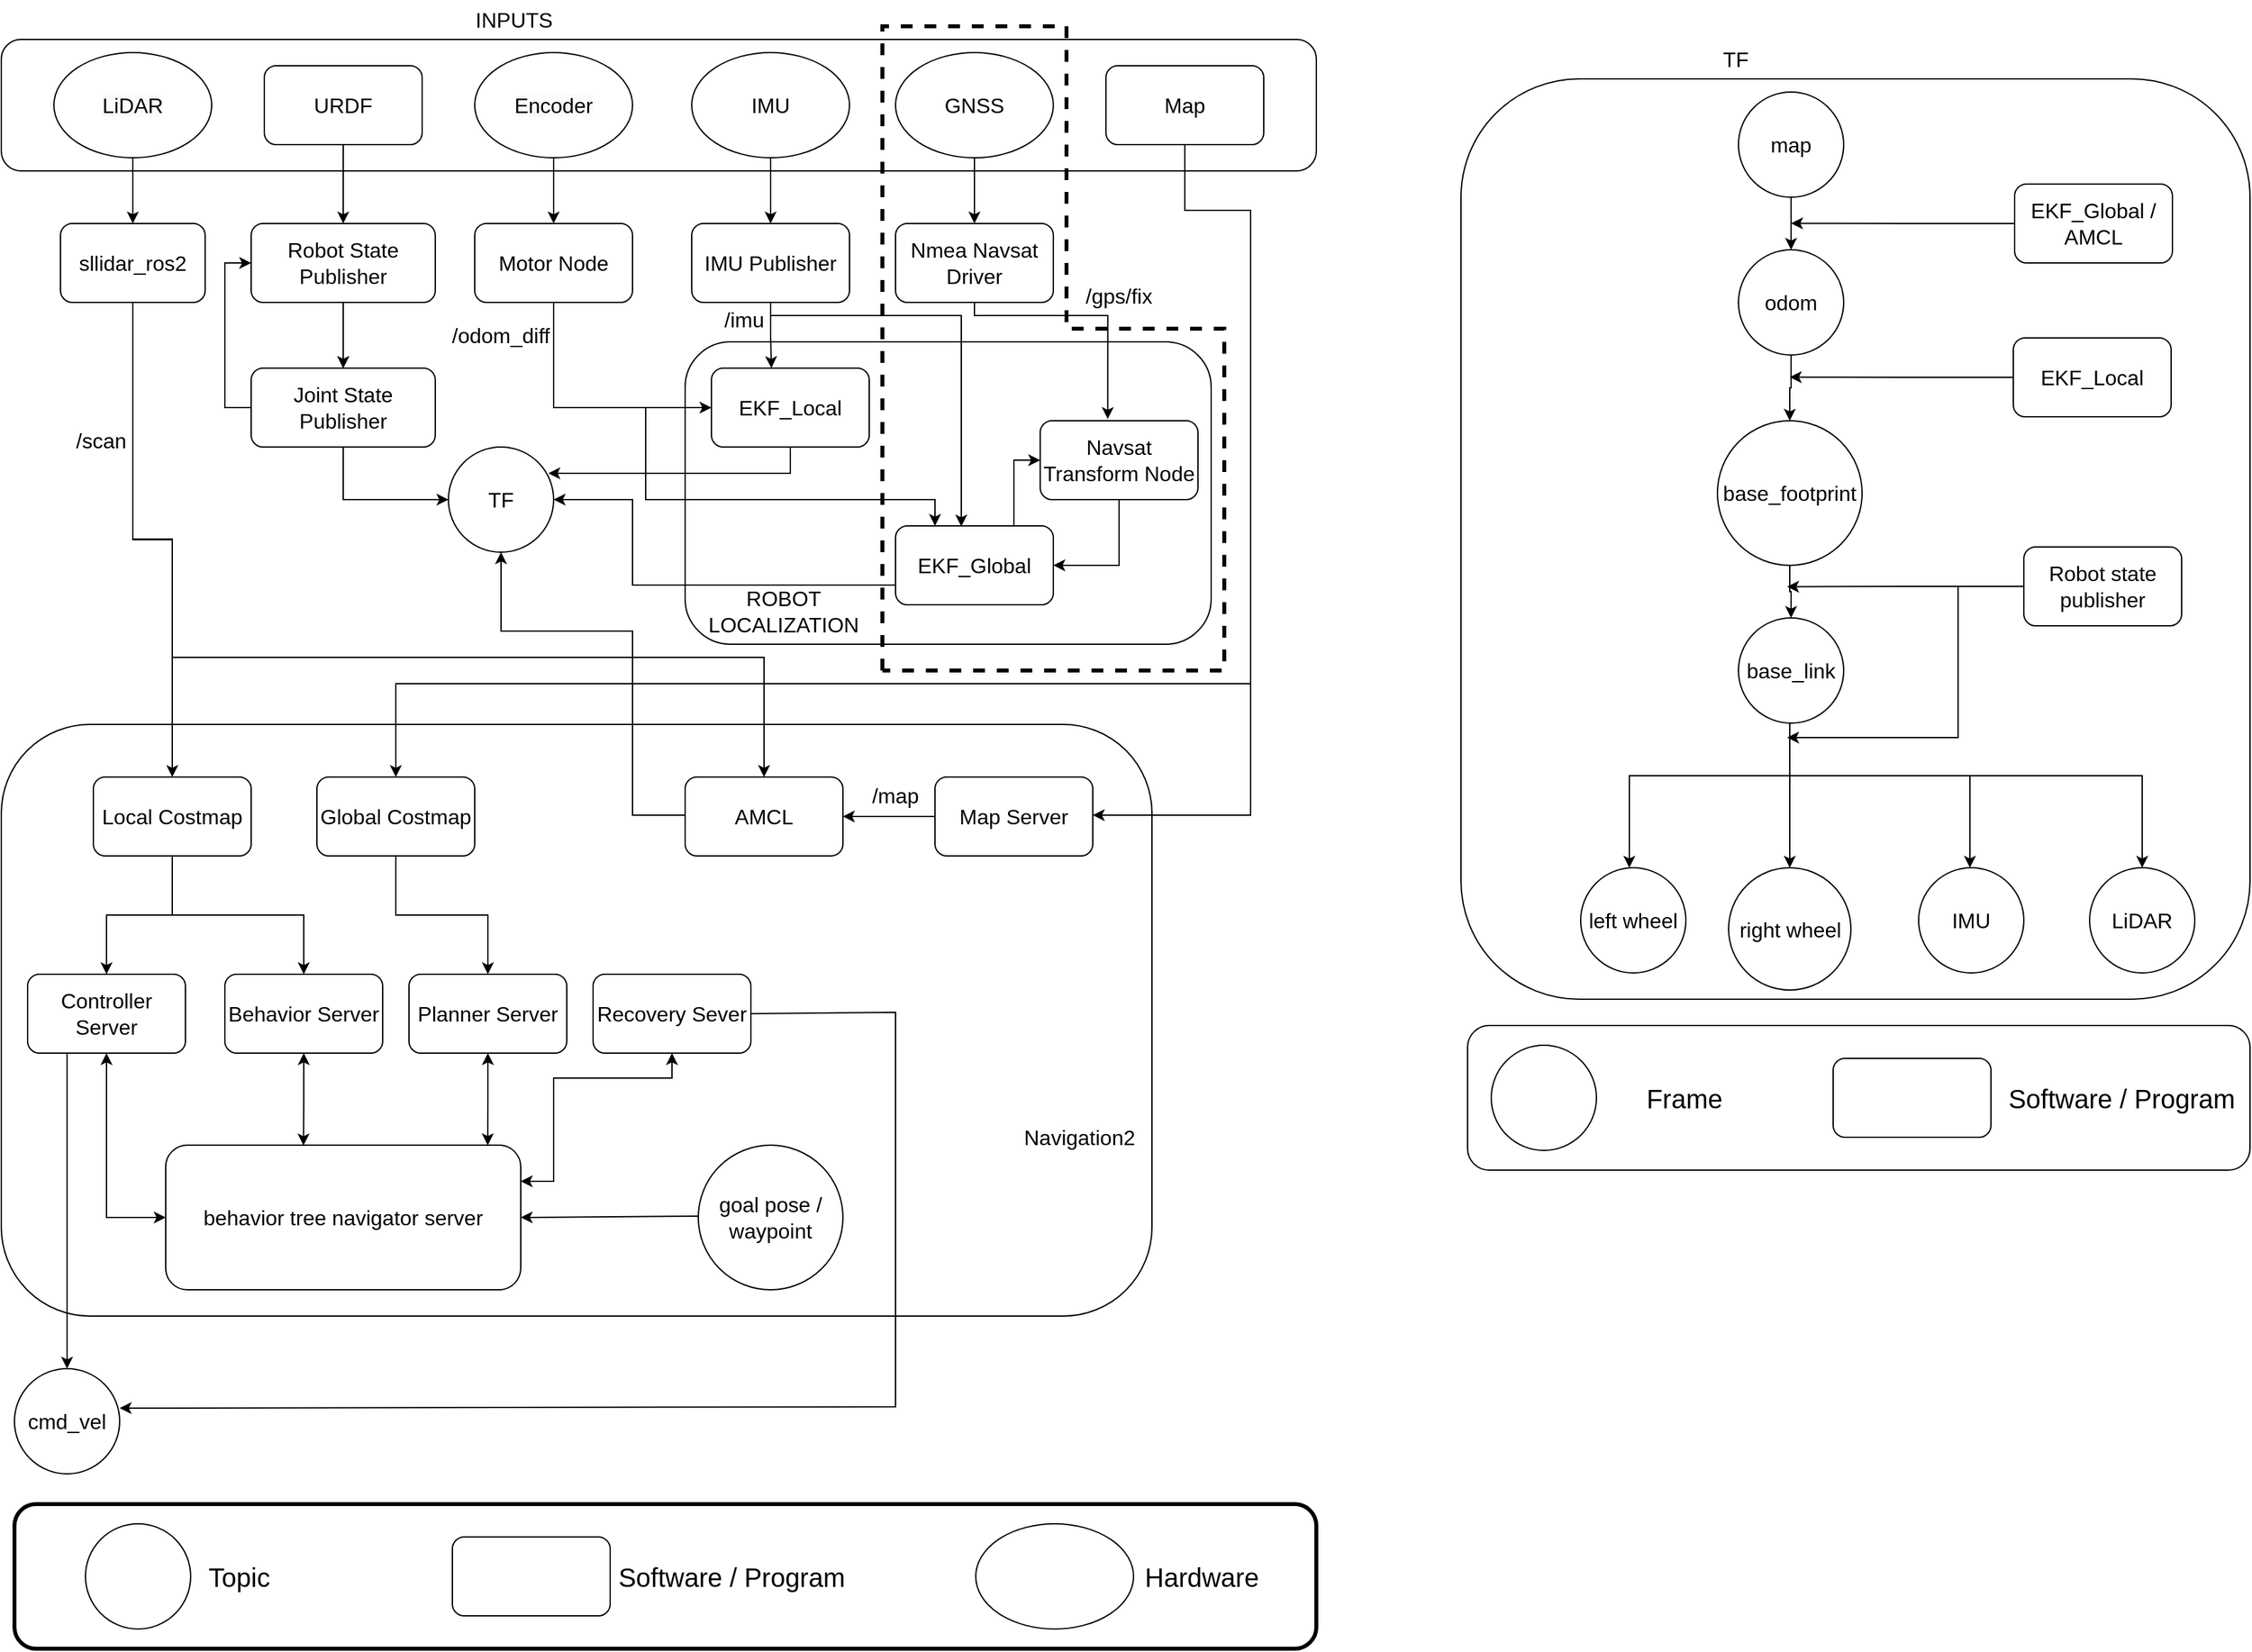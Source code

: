 <mxfile version="26.0.6">
  <diagram name="Page-1" id="9ZxMTc3-ZIYmrqtGS89m">
    <mxGraphModel dx="2759" dy="2135" grid="1" gridSize="10" guides="1" tooltips="1" connect="1" arrows="1" fold="1" page="1" pageScale="1" pageWidth="850" pageHeight="1100" math="0" shadow="0">
      <root>
        <mxCell id="0" />
        <mxCell id="1" parent="0" />
        <mxCell id="K5DJ2QyqGL1iPasBfWRb-60" value="" style="rounded=1;whiteSpace=wrap;html=1;fontSize=16;" parent="1" vertex="1">
          <mxGeometry x="-320" y="-840" width="400" height="230" as="geometry" />
        </mxCell>
        <mxCell id="K5DJ2QyqGL1iPasBfWRb-1" value="" style="rounded=1;whiteSpace=wrap;html=1;fontSize=16;" parent="1" vertex="1">
          <mxGeometry x="-840" y="-1070" width="1000" height="100" as="geometry" />
        </mxCell>
        <mxCell id="K5DJ2QyqGL1iPasBfWRb-70" style="edgeStyle=orthogonalEdgeStyle;rounded=0;orthogonalLoop=1;jettySize=auto;html=1;exitX=0.5;exitY=1;exitDx=0;exitDy=0;entryX=0.5;entryY=0;entryDx=0;entryDy=0;fontSize=16;" parent="1" source="fkIO_1NnW2KMtVDVKhf6-3" target="K5DJ2QyqGL1iPasBfWRb-12" edge="1">
          <mxGeometry relative="1" as="geometry">
            <mxPoint x="-420" y="-990" as="sourcePoint" />
          </mxGeometry>
        </mxCell>
        <mxCell id="K5DJ2QyqGL1iPasBfWRb-5" value="" style="edgeStyle=orthogonalEdgeStyle;rounded=0;orthogonalLoop=1;jettySize=auto;html=1;fontSize=16;exitX=0.5;exitY=1;exitDx=0;exitDy=0;" parent="1" source="fkIO_1NnW2KMtVDVKhf6-2" target="K5DJ2QyqGL1iPasBfWRb-18" edge="1">
          <mxGeometry relative="1" as="geometry">
            <mxPoint x="-255" y="-990" as="sourcePoint" />
          </mxGeometry>
        </mxCell>
        <mxCell id="K5DJ2QyqGL1iPasBfWRb-7" value="" style="edgeStyle=orthogonalEdgeStyle;rounded=0;orthogonalLoop=1;jettySize=auto;html=1;fontSize=16;exitX=0.5;exitY=1;exitDx=0;exitDy=0;" parent="1" source="fkIO_1NnW2KMtVDVKhf6-4" target="K5DJ2QyqGL1iPasBfWRb-24" edge="1">
          <mxGeometry relative="1" as="geometry">
            <mxPoint x="-740" y="-990" as="sourcePoint" />
          </mxGeometry>
        </mxCell>
        <mxCell id="K5DJ2QyqGL1iPasBfWRb-9" value="" style="edgeStyle=orthogonalEdgeStyle;rounded=0;orthogonalLoop=1;jettySize=auto;html=1;fontSize=16;" parent="1" source="K5DJ2QyqGL1iPasBfWRb-10" target="K5DJ2QyqGL1iPasBfWRb-20" edge="1">
          <mxGeometry relative="1" as="geometry" />
        </mxCell>
        <mxCell id="K5DJ2QyqGL1iPasBfWRb-10" value="URDF" style="rounded=1;whiteSpace=wrap;html=1;fontSize=16;" parent="1" vertex="1">
          <mxGeometry x="-640" y="-1050" width="120" height="60" as="geometry" />
        </mxCell>
        <mxCell id="K5DJ2QyqGL1iPasBfWRb-105" style="edgeStyle=orthogonalEdgeStyle;rounded=0;orthogonalLoop=1;jettySize=auto;html=1;exitX=0.5;exitY=1;exitDx=0;exitDy=0;entryX=0;entryY=0.5;entryDx=0;entryDy=0;fontSize=16;" parent="1" source="K5DJ2QyqGL1iPasBfWRb-12" target="K5DJ2QyqGL1iPasBfWRb-14" edge="1">
          <mxGeometry relative="1" as="geometry" />
        </mxCell>
        <mxCell id="K5DJ2QyqGL1iPasBfWRb-106" style="edgeStyle=orthogonalEdgeStyle;rounded=0;orthogonalLoop=1;jettySize=auto;html=1;exitX=0.5;exitY=1;exitDx=0;exitDy=0;entryX=0.25;entryY=0;entryDx=0;entryDy=0;fontSize=16;" parent="1" source="K5DJ2QyqGL1iPasBfWRb-12" target="K5DJ2QyqGL1iPasBfWRb-55" edge="1">
          <mxGeometry relative="1" as="geometry">
            <Array as="points">
              <mxPoint x="-420" y="-790" />
              <mxPoint x="-350" y="-790" />
              <mxPoint x="-350" y="-720" />
              <mxPoint x="-130" y="-720" />
            </Array>
          </mxGeometry>
        </mxCell>
        <mxCell id="K5DJ2QyqGL1iPasBfWRb-12" value="Motor Node" style="whiteSpace=wrap;html=1;rounded=1;fontSize=16;" parent="1" vertex="1">
          <mxGeometry x="-480" y="-930" width="120" height="60" as="geometry" />
        </mxCell>
        <mxCell id="K5DJ2QyqGL1iPasBfWRb-113" style="edgeStyle=orthogonalEdgeStyle;rounded=0;orthogonalLoop=1;jettySize=auto;html=1;exitX=0.5;exitY=1;exitDx=0;exitDy=0;entryX=0.95;entryY=0.25;entryDx=0;entryDy=0;fontSize=16;entryPerimeter=0;" parent="1" source="K5DJ2QyqGL1iPasBfWRb-14" target="fkIO_1NnW2KMtVDVKhf6-6" edge="1">
          <mxGeometry relative="1" as="geometry">
            <mxPoint x="-400" y="-710" as="targetPoint" />
          </mxGeometry>
        </mxCell>
        <mxCell id="K5DJ2QyqGL1iPasBfWRb-14" value="EKF_Local" style="rounded=1;whiteSpace=wrap;html=1;fontSize=16;" parent="1" vertex="1">
          <mxGeometry x="-300" y="-820" width="120" height="60" as="geometry" />
        </mxCell>
        <mxCell id="K5DJ2QyqGL1iPasBfWRb-15" value="INPUTS" style="text;html=1;align=center;verticalAlign=middle;whiteSpace=wrap;rounded=0;fontSize=16;" parent="1" vertex="1">
          <mxGeometry x="-480" y="-1100" width="60" height="30" as="geometry" />
        </mxCell>
        <mxCell id="K5DJ2QyqGL1iPasBfWRb-16" value="ROBOT LOCALIZATION" style="text;html=1;align=center;verticalAlign=middle;whiteSpace=wrap;rounded=0;fontSize=16;" parent="1" vertex="1">
          <mxGeometry x="-330" y="-650" width="170" height="30" as="geometry" />
        </mxCell>
        <mxCell id="K5DJ2QyqGL1iPasBfWRb-103" style="edgeStyle=orthogonalEdgeStyle;rounded=0;orthogonalLoop=1;jettySize=auto;html=1;exitX=0.5;exitY=1;exitDx=0;exitDy=0;entryX=0.419;entryY=0.009;entryDx=0;entryDy=0;fontSize=16;entryPerimeter=0;" parent="1" source="K5DJ2QyqGL1iPasBfWRb-18" target="K5DJ2QyqGL1iPasBfWRb-55" edge="1">
          <mxGeometry relative="1" as="geometry">
            <Array as="points">
              <mxPoint x="-255" y="-860" />
              <mxPoint x="-110" y="-860" />
              <mxPoint x="-110" y="-699" />
            </Array>
          </mxGeometry>
        </mxCell>
        <mxCell id="K5DJ2QyqGL1iPasBfWRb-104" style="edgeStyle=orthogonalEdgeStyle;rounded=0;orthogonalLoop=1;jettySize=auto;html=1;exitX=0.5;exitY=1;exitDx=0;exitDy=0;entryX=0.38;entryY=0;entryDx=0;entryDy=0;entryPerimeter=0;fontSize=16;" parent="1" source="K5DJ2QyqGL1iPasBfWRb-18" target="K5DJ2QyqGL1iPasBfWRb-14" edge="1">
          <mxGeometry relative="1" as="geometry" />
        </mxCell>
        <mxCell id="K5DJ2QyqGL1iPasBfWRb-18" value="IMU Publisher" style="whiteSpace=wrap;html=1;rounded=1;fontSize=16;" parent="1" vertex="1">
          <mxGeometry x="-315" y="-930" width="120" height="60" as="geometry" />
        </mxCell>
        <mxCell id="K5DJ2QyqGL1iPasBfWRb-19" value="" style="edgeStyle=orthogonalEdgeStyle;rounded=0;orthogonalLoop=1;jettySize=auto;html=1;fontSize=16;" parent="1" source="K5DJ2QyqGL1iPasBfWRb-20" target="K5DJ2QyqGL1iPasBfWRb-26" edge="1">
          <mxGeometry relative="1" as="geometry" />
        </mxCell>
        <mxCell id="K5DJ2QyqGL1iPasBfWRb-20" value="Robot State Publisher" style="whiteSpace=wrap;html=1;rounded=1;fontSize=16;" parent="1" vertex="1">
          <mxGeometry x="-650" y="-930" width="140" height="60" as="geometry" />
        </mxCell>
        <mxCell id="K5DJ2QyqGL1iPasBfWRb-21" style="edgeStyle=orthogonalEdgeStyle;rounded=0;orthogonalLoop=1;jettySize=auto;html=1;exitX=0;exitY=0.5;exitDx=0;exitDy=0;entryX=0;entryY=0.5;entryDx=0;entryDy=0;fontSize=16;" parent="1" source="K5DJ2QyqGL1iPasBfWRb-26" target="K5DJ2QyqGL1iPasBfWRb-20" edge="1">
          <mxGeometry relative="1" as="geometry" />
        </mxCell>
        <mxCell id="K5DJ2QyqGL1iPasBfWRb-22" style="edgeStyle=orthogonalEdgeStyle;rounded=0;orthogonalLoop=1;jettySize=auto;html=1;exitX=0.5;exitY=1;exitDx=0;exitDy=0;fontSize=16;" parent="1" source="K5DJ2QyqGL1iPasBfWRb-26" target="K5DJ2QyqGL1iPasBfWRb-26" edge="1">
          <mxGeometry relative="1" as="geometry" />
        </mxCell>
        <mxCell id="K5DJ2QyqGL1iPasBfWRb-24" value="sllidar_ros2" style="whiteSpace=wrap;html=1;rounded=1;fontSize=16;" parent="1" vertex="1">
          <mxGeometry x="-795" y="-930" width="110" height="60" as="geometry" />
        </mxCell>
        <mxCell id="K5DJ2QyqGL1iPasBfWRb-25" value="" style="edgeStyle=orthogonalEdgeStyle;rounded=0;orthogonalLoop=1;jettySize=auto;html=1;entryX=0.5;entryY=0;entryDx=0;entryDy=0;fontSize=16;" parent="1" source="K5DJ2QyqGL1iPasBfWRb-20" target="K5DJ2QyqGL1iPasBfWRb-26" edge="1">
          <mxGeometry relative="1" as="geometry">
            <mxPoint x="-640" y="-900" as="sourcePoint" />
            <mxPoint x="-350" y="-740" as="targetPoint" />
          </mxGeometry>
        </mxCell>
        <mxCell id="K5DJ2QyqGL1iPasBfWRb-112" style="edgeStyle=orthogonalEdgeStyle;rounded=0;orthogonalLoop=1;jettySize=auto;html=1;exitX=0.5;exitY=1;exitDx=0;exitDy=0;entryX=0;entryY=0.5;entryDx=0;entryDy=0;fontSize=16;" parent="1" source="K5DJ2QyqGL1iPasBfWRb-26" target="fkIO_1NnW2KMtVDVKhf6-6" edge="1">
          <mxGeometry relative="1" as="geometry">
            <mxPoint x="-520" y="-710" as="targetPoint" />
          </mxGeometry>
        </mxCell>
        <mxCell id="K5DJ2QyqGL1iPasBfWRb-26" value="Joint State Publisher" style="whiteSpace=wrap;html=1;rounded=1;fontSize=16;" parent="1" vertex="1">
          <mxGeometry x="-650" y="-820" width="140" height="60" as="geometry" />
        </mxCell>
        <mxCell id="K5DJ2QyqGL1iPasBfWRb-59" style="edgeStyle=orthogonalEdgeStyle;rounded=0;orthogonalLoop=1;jettySize=auto;html=1;exitX=0.5;exitY=1;exitDx=0;exitDy=0;entryX=0.5;entryY=0;entryDx=0;entryDy=0;fontSize=16;" parent="1" source="fkIO_1NnW2KMtVDVKhf6-1" target="K5DJ2QyqGL1iPasBfWRb-53" edge="1">
          <mxGeometry relative="1" as="geometry">
            <mxPoint x="-100" y="-990" as="sourcePoint" />
          </mxGeometry>
        </mxCell>
        <mxCell id="K5DJ2QyqGL1iPasBfWRb-102" style="edgeStyle=orthogonalEdgeStyle;rounded=0;orthogonalLoop=1;jettySize=auto;html=1;exitX=0.5;exitY=1;exitDx=0;exitDy=0;entryX=0.428;entryY=-0.022;entryDx=0;entryDy=0;fontSize=16;entryPerimeter=0;" parent="1" source="K5DJ2QyqGL1iPasBfWRb-53" target="K5DJ2QyqGL1iPasBfWRb-54" edge="1">
          <mxGeometry relative="1" as="geometry">
            <Array as="points">
              <mxPoint x="-100" y="-860" />
              <mxPoint x="1" y="-860" />
            </Array>
          </mxGeometry>
        </mxCell>
        <mxCell id="K5DJ2QyqGL1iPasBfWRb-53" value="Nmea Navsat Driver" style="rounded=1;whiteSpace=wrap;html=1;fontSize=16;" parent="1" vertex="1">
          <mxGeometry x="-160" y="-930" width="120" height="60" as="geometry" />
        </mxCell>
        <mxCell id="K5DJ2QyqGL1iPasBfWRb-63" style="edgeStyle=orthogonalEdgeStyle;rounded=0;orthogonalLoop=1;jettySize=auto;html=1;exitX=0.5;exitY=1;exitDx=0;exitDy=0;entryX=1;entryY=0.5;entryDx=0;entryDy=0;fontSize=16;" parent="1" source="K5DJ2QyqGL1iPasBfWRb-54" target="K5DJ2QyqGL1iPasBfWRb-55" edge="1">
          <mxGeometry relative="1" as="geometry" />
        </mxCell>
        <mxCell id="K5DJ2QyqGL1iPasBfWRb-54" value="Navsat Transform Node" style="rounded=1;whiteSpace=wrap;html=1;fontSize=16;" parent="1" vertex="1">
          <mxGeometry x="-50" y="-780" width="120" height="60" as="geometry" />
        </mxCell>
        <mxCell id="K5DJ2QyqGL1iPasBfWRb-67" style="edgeStyle=orthogonalEdgeStyle;rounded=0;orthogonalLoop=1;jettySize=auto;html=1;exitX=0.75;exitY=0;exitDx=0;exitDy=0;entryX=0;entryY=0.5;entryDx=0;entryDy=0;fontSize=16;" parent="1" source="K5DJ2QyqGL1iPasBfWRb-55" target="K5DJ2QyqGL1iPasBfWRb-54" edge="1">
          <mxGeometry relative="1" as="geometry" />
        </mxCell>
        <mxCell id="K5DJ2QyqGL1iPasBfWRb-145" style="edgeStyle=orthogonalEdgeStyle;rounded=0;orthogonalLoop=1;jettySize=auto;html=1;exitX=0;exitY=0.75;exitDx=0;exitDy=0;entryX=1;entryY=0.5;entryDx=0;entryDy=0;" parent="1" source="K5DJ2QyqGL1iPasBfWRb-55" target="fkIO_1NnW2KMtVDVKhf6-6" edge="1">
          <mxGeometry relative="1" as="geometry">
            <mxPoint x="-400" y="-695" as="targetPoint" />
            <Array as="points">
              <mxPoint x="-360" y="-655" />
              <mxPoint x="-360" y="-720" />
            </Array>
          </mxGeometry>
        </mxCell>
        <mxCell id="K5DJ2QyqGL1iPasBfWRb-55" value="EKF_Global" style="rounded=1;whiteSpace=wrap;html=1;fontSize=16;" parent="1" vertex="1">
          <mxGeometry x="-160" y="-700" width="120" height="60" as="geometry" />
        </mxCell>
        <mxCell id="K5DJ2QyqGL1iPasBfWRb-84" value="" style="rounded=1;whiteSpace=wrap;html=1;fontSize=16;" parent="1" vertex="1">
          <mxGeometry x="-840" y="-549" width="875" height="450" as="geometry" />
        </mxCell>
        <mxCell id="K5DJ2QyqGL1iPasBfWRb-85" value="" style="rounded=1;whiteSpace=wrap;html=1;fontSize=16;" parent="1" vertex="1">
          <mxGeometry x="270" y="-1040" width="600" height="700" as="geometry" />
        </mxCell>
        <mxCell id="K5DJ2QyqGL1iPasBfWRb-86" value="TF" style="text;html=1;align=center;verticalAlign=middle;whiteSpace=wrap;rounded=0;fontSize=16;" parent="1" vertex="1">
          <mxGeometry x="449" y="-1070" width="60" height="30" as="geometry" />
        </mxCell>
        <mxCell id="K5DJ2QyqGL1iPasBfWRb-87" value="" style="edgeStyle=orthogonalEdgeStyle;rounded=0;orthogonalLoop=1;jettySize=auto;html=1;fontSize=16;fillColor=#f8cecc;strokeColor=default;strokeWidth=1;exitX=0.5;exitY=1;exitDx=0;exitDy=0;entryX=0.5;entryY=0;entryDx=0;entryDy=0;" parent="1" source="fkIO_1NnW2KMtVDVKhf6-38" target="fkIO_1NnW2KMtVDVKhf6-44" edge="1">
          <mxGeometry relative="1" as="geometry">
            <mxPoint x="520" y="-970" as="sourcePoint" />
            <mxPoint x="520" y="-890" as="targetPoint" />
          </mxGeometry>
        </mxCell>
        <mxCell id="K5DJ2QyqGL1iPasBfWRb-89" value="" style="edgeStyle=orthogonalEdgeStyle;rounded=0;orthogonalLoop=1;jettySize=auto;html=1;fontSize=16;exitX=0.5;exitY=1;exitDx=0;exitDy=0;entryX=0.5;entryY=0;entryDx=0;entryDy=0;" parent="1" source="fkIO_1NnW2KMtVDVKhf6-44" target="fkIO_1NnW2KMtVDVKhf6-43" edge="1">
          <mxGeometry relative="1" as="geometry">
            <mxPoint x="520" y="-830" as="sourcePoint" />
            <mxPoint x="520" y="-750" as="targetPoint" />
          </mxGeometry>
        </mxCell>
        <mxCell id="K5DJ2QyqGL1iPasBfWRb-91" value="" style="edgeStyle=orthogonalEdgeStyle;rounded=0;orthogonalLoop=1;jettySize=auto;html=1;fontSize=16;exitX=0.5;exitY=1;exitDx=0;exitDy=0;" parent="1" source="fkIO_1NnW2KMtVDVKhf6-43" target="fkIO_1NnW2KMtVDVKhf6-42" edge="1">
          <mxGeometry relative="1" as="geometry">
            <mxPoint x="520" y="-690" as="sourcePoint" />
            <mxPoint x="520" y="-610" as="targetPoint" />
          </mxGeometry>
        </mxCell>
        <mxCell id="K5DJ2QyqGL1iPasBfWRb-93" style="edgeStyle=orthogonalEdgeStyle;rounded=0;orthogonalLoop=1;jettySize=auto;html=1;exitX=0.5;exitY=1;exitDx=0;exitDy=0;entryX=0.5;entryY=0;entryDx=0;entryDy=0;fontSize=16;" parent="1" edge="1" target="fkIO_1NnW2KMtVDVKhf6-40">
          <mxGeometry relative="1" as="geometry">
            <mxPoint x="520" y="-550" as="sourcePoint" />
            <mxPoint x="527" y="-440" as="targetPoint" />
            <Array as="points">
              <mxPoint x="520" y="-440" />
            </Array>
          </mxGeometry>
        </mxCell>
        <mxCell id="K5DJ2QyqGL1iPasBfWRb-94" style="edgeStyle=orthogonalEdgeStyle;rounded=0;orthogonalLoop=1;jettySize=auto;html=1;exitX=0.5;exitY=1;exitDx=0;exitDy=0;entryX=0.5;entryY=0;entryDx=0;entryDy=0;fontSize=16;" parent="1" edge="1">
          <mxGeometry relative="1" as="geometry">
            <mxPoint x="520" y="-550" as="sourcePoint" />
            <mxPoint x="398" y="-440" as="targetPoint" />
            <Array as="points">
              <mxPoint x="520" y="-510" />
              <mxPoint x="398" y="-510" />
            </Array>
          </mxGeometry>
        </mxCell>
        <mxCell id="K5DJ2QyqGL1iPasBfWRb-95" style="edgeStyle=orthogonalEdgeStyle;rounded=0;orthogonalLoop=1;jettySize=auto;html=1;exitX=0.5;exitY=1;exitDx=0;exitDy=0;entryX=0.5;entryY=0;entryDx=0;entryDy=0;fontSize=16;" parent="1" edge="1">
          <mxGeometry relative="1" as="geometry">
            <mxPoint x="520" y="-550" as="sourcePoint" />
            <mxPoint x="657" y="-440" as="targetPoint" />
            <Array as="points">
              <mxPoint x="520" y="-510" />
              <mxPoint x="657" y="-510" />
            </Array>
          </mxGeometry>
        </mxCell>
        <mxCell id="K5DJ2QyqGL1iPasBfWRb-96" style="edgeStyle=orthogonalEdgeStyle;rounded=0;orthogonalLoop=1;jettySize=auto;html=1;exitX=0.5;exitY=1;exitDx=0;exitDy=0;entryX=0.5;entryY=0;entryDx=0;entryDy=0;fontSize=16;" parent="1" edge="1">
          <mxGeometry relative="1" as="geometry">
            <mxPoint x="520" y="-550" as="sourcePoint" />
            <mxPoint x="788" y="-440" as="targetPoint" />
            <Array as="points">
              <mxPoint x="520" y="-510" />
              <mxPoint x="788" y="-510" />
            </Array>
          </mxGeometry>
        </mxCell>
        <mxCell id="K5DJ2QyqGL1iPasBfWRb-132" style="edgeStyle=orthogonalEdgeStyle;rounded=0;orthogonalLoop=1;jettySize=auto;html=1;exitX=0.5;exitY=1;exitDx=0;exitDy=0;entryX=0.5;entryY=0;entryDx=0;entryDy=0;" parent="1" source="K5DJ2QyqGL1iPasBfWRb-117" target="K5DJ2QyqGL1iPasBfWRb-125" edge="1">
          <mxGeometry relative="1" as="geometry" />
        </mxCell>
        <mxCell id="K5DJ2QyqGL1iPasBfWRb-117" value="Global Costmap" style="rounded=1;whiteSpace=wrap;html=1;fontSize=16;" parent="1" vertex="1">
          <mxGeometry x="-600" y="-509" width="120" height="60" as="geometry" />
        </mxCell>
        <mxCell id="K5DJ2QyqGL1iPasBfWRb-130" style="edgeStyle=orthogonalEdgeStyle;rounded=0;orthogonalLoop=1;jettySize=auto;html=1;exitX=0.5;exitY=1;exitDx=0;exitDy=0;entryX=0.5;entryY=0;entryDx=0;entryDy=0;" parent="1" source="K5DJ2QyqGL1iPasBfWRb-118" target="K5DJ2QyqGL1iPasBfWRb-127" edge="1">
          <mxGeometry relative="1" as="geometry" />
        </mxCell>
        <mxCell id="K5DJ2QyqGL1iPasBfWRb-131" style="edgeStyle=orthogonalEdgeStyle;rounded=0;orthogonalLoop=1;jettySize=auto;html=1;exitX=0.5;exitY=1;exitDx=0;exitDy=0;entryX=0.5;entryY=0;entryDx=0;entryDy=0;" parent="1" source="K5DJ2QyqGL1iPasBfWRb-118" target="K5DJ2QyqGL1iPasBfWRb-126" edge="1">
          <mxGeometry relative="1" as="geometry" />
        </mxCell>
        <mxCell id="K5DJ2QyqGL1iPasBfWRb-118" value="Local Costmap" style="rounded=1;whiteSpace=wrap;html=1;fontSize=16;" parent="1" vertex="1">
          <mxGeometry x="-770" y="-509" width="120" height="60" as="geometry" />
        </mxCell>
        <mxCell id="K5DJ2QyqGL1iPasBfWRb-120" style="edgeStyle=orthogonalEdgeStyle;rounded=0;orthogonalLoop=1;jettySize=auto;html=1;exitX=0.5;exitY=1;exitDx=0;exitDy=0;entryX=0.5;entryY=0;entryDx=0;entryDy=0;fontSize=16;" parent="1" source="K5DJ2QyqGL1iPasBfWRb-119" target="K5DJ2QyqGL1iPasBfWRb-117" edge="1">
          <mxGeometry relative="1" as="geometry">
            <Array as="points">
              <mxPoint x="60" y="-940" />
              <mxPoint x="110" y="-940" />
              <mxPoint x="110" y="-580" />
              <mxPoint x="-540" y="-580" />
            </Array>
          </mxGeometry>
        </mxCell>
        <mxCell id="K5DJ2QyqGL1iPasBfWRb-141" style="edgeStyle=orthogonalEdgeStyle;rounded=0;orthogonalLoop=1;jettySize=auto;html=1;exitX=0.5;exitY=1;exitDx=0;exitDy=0;" parent="1" source="K5DJ2QyqGL1iPasBfWRb-119" target="fkIO_1NnW2KMtVDVKhf6-12" edge="1">
          <mxGeometry relative="1" as="geometry">
            <Array as="points">
              <mxPoint x="60" y="-940" />
              <mxPoint x="110" y="-940" />
              <mxPoint x="110" y="-480" />
            </Array>
            <mxPoint x="-50" y="-480" as="targetPoint" />
          </mxGeometry>
        </mxCell>
        <mxCell id="K5DJ2QyqGL1iPasBfWRb-119" value="Map" style="rounded=1;whiteSpace=wrap;html=1;fontSize=16;" parent="1" vertex="1">
          <mxGeometry y="-1050" width="120" height="60" as="geometry" />
        </mxCell>
        <mxCell id="K5DJ2QyqGL1iPasBfWRb-23" style="edgeStyle=orthogonalEdgeStyle;rounded=0;orthogonalLoop=1;jettySize=auto;html=1;exitX=0.5;exitY=1;exitDx=0;exitDy=0;entryX=0.5;entryY=0;entryDx=0;entryDy=0;fontSize=16;" parent="1" source="K5DJ2QyqGL1iPasBfWRb-24" target="K5DJ2QyqGL1iPasBfWRb-118" edge="1">
          <mxGeometry relative="1" as="geometry">
            <mxPoint x="-740" y="-710" as="targetPoint" />
          </mxGeometry>
        </mxCell>
        <mxCell id="K5DJ2QyqGL1iPasBfWRb-139" style="edgeStyle=orthogonalEdgeStyle;rounded=0;orthogonalLoop=1;jettySize=auto;html=1;exitX=0;exitY=0.5;exitDx=0;exitDy=0;entryX=1;entryY=0.5;entryDx=0;entryDy=0;" parent="1" target="K5DJ2QyqGL1iPasBfWRb-128" edge="1">
          <mxGeometry relative="1" as="geometry">
            <mxPoint x="-310" y="-175" as="sourcePoint" />
          </mxGeometry>
        </mxCell>
        <mxCell id="K5DJ2QyqGL1iPasBfWRb-136" style="edgeStyle=orthogonalEdgeStyle;rounded=0;orthogonalLoop=1;jettySize=auto;html=1;exitX=0.5;exitY=1;exitDx=0;exitDy=0;entryX=1;entryY=0.25;entryDx=0;entryDy=0;startArrow=classic;startFill=1;" parent="1" source="K5DJ2QyqGL1iPasBfWRb-124" target="K5DJ2QyqGL1iPasBfWRb-128" edge="1">
          <mxGeometry relative="1" as="geometry">
            <Array as="points">
              <mxPoint x="-330" y="-280" />
              <mxPoint x="-420" y="-280" />
              <mxPoint x="-420" y="-202" />
            </Array>
          </mxGeometry>
        </mxCell>
        <mxCell id="K5DJ2QyqGL1iPasBfWRb-124" value="Recovery Sever" style="rounded=1;whiteSpace=wrap;html=1;fontSize=16;" parent="1" vertex="1">
          <mxGeometry x="-390" y="-359" width="120" height="60" as="geometry" />
        </mxCell>
        <mxCell id="K5DJ2QyqGL1iPasBfWRb-133" style="edgeStyle=orthogonalEdgeStyle;rounded=0;orthogonalLoop=1;jettySize=auto;html=1;exitX=0.5;exitY=1;exitDx=0;exitDy=0;entryX=0.907;entryY=0.001;entryDx=0;entryDy=0;entryPerimeter=0;startArrow=classic;startFill=1;" parent="1" source="K5DJ2QyqGL1iPasBfWRb-125" target="K5DJ2QyqGL1iPasBfWRb-128" edge="1">
          <mxGeometry relative="1" as="geometry" />
        </mxCell>
        <mxCell id="K5DJ2QyqGL1iPasBfWRb-125" value="Planner S&lt;span style=&quot;background-color: transparent; color: light-dark(rgb(0, 0, 0), rgb(255, 255, 255));&quot;&gt;erver&lt;/span&gt;" style="rounded=1;whiteSpace=wrap;html=1;fontSize=16;" parent="1" vertex="1">
          <mxGeometry x="-530" y="-359" width="120" height="60" as="geometry" />
        </mxCell>
        <mxCell id="K5DJ2QyqGL1iPasBfWRb-134" style="edgeStyle=orthogonalEdgeStyle;rounded=0;orthogonalLoop=1;jettySize=auto;html=1;exitX=0.5;exitY=1;exitDx=0;exitDy=0;entryX=0.388;entryY=0.002;entryDx=0;entryDy=0;entryPerimeter=0;startArrow=classic;startFill=1;" parent="1" source="K5DJ2QyqGL1iPasBfWRb-126" target="K5DJ2QyqGL1iPasBfWRb-128" edge="1">
          <mxGeometry relative="1" as="geometry" />
        </mxCell>
        <mxCell id="K5DJ2QyqGL1iPasBfWRb-126" value="Behavior Server" style="rounded=1;whiteSpace=wrap;html=1;fontSize=16;" parent="1" vertex="1">
          <mxGeometry x="-670" y="-359" width="120" height="60" as="geometry" />
        </mxCell>
        <mxCell id="K5DJ2QyqGL1iPasBfWRb-135" style="edgeStyle=orthogonalEdgeStyle;rounded=0;orthogonalLoop=1;jettySize=auto;html=1;exitX=0.5;exitY=1;exitDx=0;exitDy=0;entryX=0;entryY=0.5;entryDx=0;entryDy=0;startArrow=classic;startFill=1;" parent="1" source="K5DJ2QyqGL1iPasBfWRb-127" target="K5DJ2QyqGL1iPasBfWRb-128" edge="1">
          <mxGeometry relative="1" as="geometry" />
        </mxCell>
        <mxCell id="K5DJ2QyqGL1iPasBfWRb-138" style="edgeStyle=orthogonalEdgeStyle;rounded=0;orthogonalLoop=1;jettySize=auto;html=1;exitX=0.25;exitY=1;exitDx=0;exitDy=0;entryX=0.5;entryY=0;entryDx=0;entryDy=0;" parent="1" source="K5DJ2QyqGL1iPasBfWRb-127" target="fkIO_1NnW2KMtVDVKhf6-5" edge="1">
          <mxGeometry relative="1" as="geometry">
            <Array as="points" />
            <mxPoint x="-790" y="-60" as="targetPoint" />
          </mxGeometry>
        </mxCell>
        <mxCell id="K5DJ2QyqGL1iPasBfWRb-127" value="Controller Server" style="rounded=1;whiteSpace=wrap;html=1;fontSize=16;" parent="1" vertex="1">
          <mxGeometry x="-820" y="-359" width="120" height="60" as="geometry" />
        </mxCell>
        <mxCell id="K5DJ2QyqGL1iPasBfWRb-128" value="behavior tree navigator server" style="rounded=1;whiteSpace=wrap;html=1;fontSize=16;" parent="1" vertex="1">
          <mxGeometry x="-715" y="-229" width="270" height="110" as="geometry" />
        </mxCell>
        <mxCell id="K5DJ2QyqGL1iPasBfWRb-143" style="edgeStyle=orthogonalEdgeStyle;rounded=0;orthogonalLoop=1;jettySize=auto;html=1;exitX=0;exitY=0.5;exitDx=0;exitDy=0;entryX=0.5;entryY=1;entryDx=0;entryDy=0;strokeColor=default;strokeWidth=1;" parent="1" source="K5DJ2QyqGL1iPasBfWRb-140" target="fkIO_1NnW2KMtVDVKhf6-6" edge="1">
          <mxGeometry relative="1" as="geometry">
            <Array as="points">
              <mxPoint x="-360" y="-480" />
              <mxPoint x="-360" y="-620" />
              <mxPoint x="-460" y="-620" />
            </Array>
            <mxPoint x="-460" y="-680" as="targetPoint" />
          </mxGeometry>
        </mxCell>
        <mxCell id="K5DJ2QyqGL1iPasBfWRb-140" value="AMCL" style="rounded=1;whiteSpace=wrap;html=1;fontSize=16;" parent="1" vertex="1">
          <mxGeometry x="-320" y="-509" width="120" height="60" as="geometry" />
        </mxCell>
        <mxCell id="K5DJ2QyqGL1iPasBfWRb-142" style="edgeStyle=orthogonalEdgeStyle;rounded=0;orthogonalLoop=1;jettySize=auto;html=1;exitX=0.5;exitY=1;exitDx=0;exitDy=0;entryX=0.5;entryY=0;entryDx=0;entryDy=0;" parent="1" source="K5DJ2QyqGL1iPasBfWRb-24" target="K5DJ2QyqGL1iPasBfWRb-140" edge="1">
          <mxGeometry relative="1" as="geometry">
            <Array as="points">
              <mxPoint x="-740" y="-690" />
              <mxPoint x="-710" y="-690" />
              <mxPoint x="-710" y="-600" />
              <mxPoint x="-260" y="-600" />
            </Array>
          </mxGeometry>
        </mxCell>
        <mxCell id="K5DJ2QyqGL1iPasBfWRb-146" value="" style="endArrow=none;dashed=1;html=1;rounded=0;strokeWidth=3;" parent="1" edge="1">
          <mxGeometry width="50" height="50" relative="1" as="geometry">
            <mxPoint x="-170" y="-590" as="sourcePoint" />
            <mxPoint x="-170" y="-590" as="targetPoint" />
            <Array as="points">
              <mxPoint x="-170" y="-740" />
              <mxPoint x="-170" y="-1080" />
              <mxPoint x="-30" y="-1080" />
              <mxPoint x="-30" y="-850" />
              <mxPoint x="90" y="-850" />
              <mxPoint x="90" y="-590" />
            </Array>
          </mxGeometry>
        </mxCell>
        <mxCell id="5oHQnFIC7V8zJsHM4A3x-1" style="edgeStyle=orthogonalEdgeStyle;rounded=0;orthogonalLoop=1;jettySize=auto;html=1;exitX=0;exitY=0.5;exitDx=0;exitDy=0;" parent="1" source="K5DJ2QyqGL1iPasBfWRb-147" edge="1">
          <mxGeometry relative="1" as="geometry">
            <mxPoint x="521" y="-930.143" as="targetPoint" />
          </mxGeometry>
        </mxCell>
        <mxCell id="K5DJ2QyqGL1iPasBfWRb-147" value="EKF_Global /&lt;div&gt;AMCL&lt;/div&gt;" style="rounded=1;whiteSpace=wrap;html=1;fontSize=16;" parent="1" vertex="1">
          <mxGeometry x="691" y="-960" width="120" height="60" as="geometry" />
        </mxCell>
        <mxCell id="5oHQnFIC7V8zJsHM4A3x-2" style="edgeStyle=orthogonalEdgeStyle;rounded=0;orthogonalLoop=1;jettySize=auto;html=1;exitX=0;exitY=0.5;exitDx=0;exitDy=0;" parent="1" source="K5DJ2QyqGL1iPasBfWRb-148" edge="1">
          <mxGeometry relative="1" as="geometry">
            <mxPoint x="520" y="-813.143" as="targetPoint" />
          </mxGeometry>
        </mxCell>
        <mxCell id="K5DJ2QyqGL1iPasBfWRb-148" value="EKF_Local" style="rounded=1;whiteSpace=wrap;html=1;fontSize=16;" parent="1" vertex="1">
          <mxGeometry x="690" y="-843" width="120" height="60" as="geometry" />
        </mxCell>
        <mxCell id="K5DJ2QyqGL1iPasBfWRb-153" style="edgeStyle=orthogonalEdgeStyle;rounded=0;orthogonalLoop=1;jettySize=auto;html=1;exitX=0;exitY=0.5;exitDx=0;exitDy=0;" parent="1" source="K5DJ2QyqGL1iPasBfWRb-149" edge="1">
          <mxGeometry relative="1" as="geometry">
            <mxPoint x="518" y="-653.75" as="targetPoint" />
          </mxGeometry>
        </mxCell>
        <mxCell id="K5DJ2QyqGL1iPasBfWRb-154" style="edgeStyle=orthogonalEdgeStyle;rounded=0;orthogonalLoop=1;jettySize=auto;html=1;exitX=0;exitY=0.5;exitDx=0;exitDy=0;" parent="1" source="K5DJ2QyqGL1iPasBfWRb-149" edge="1">
          <mxGeometry relative="1" as="geometry">
            <mxPoint x="518" y="-539.0" as="targetPoint" />
            <Array as="points">
              <mxPoint x="648" y="-654" />
              <mxPoint x="648" y="-539" />
            </Array>
          </mxGeometry>
        </mxCell>
        <mxCell id="K5DJ2QyqGL1iPasBfWRb-149" value="Robot state publisher" style="rounded=1;whiteSpace=wrap;html=1;fontSize=16;" parent="1" vertex="1">
          <mxGeometry x="698" y="-684" width="120" height="60" as="geometry" />
        </mxCell>
        <mxCell id="Lqi8G9-BFTlNfhmi8exw-1" value="" style="endArrow=classic;html=1;rounded=0;exitX=1;exitY=0.5;exitDx=0;exitDy=0;entryX=1;entryY=0.375;entryDx=0;entryDy=0;entryPerimeter=0;" parent="1" source="K5DJ2QyqGL1iPasBfWRb-124" target="fkIO_1NnW2KMtVDVKhf6-5" edge="1">
          <mxGeometry width="50" height="50" relative="1" as="geometry">
            <mxPoint x="-30" y="-490" as="sourcePoint" />
            <mxPoint x="-730" y="-30" as="targetPoint" />
            <Array as="points">
              <mxPoint x="-160" y="-330" />
              <mxPoint x="-160" y="-30" />
            </Array>
          </mxGeometry>
        </mxCell>
        <mxCell id="Lqi8G9-BFTlNfhmi8exw-2" value="&lt;font style=&quot;font-size: 16px;&quot;&gt;Navigation2&lt;/font&gt;" style="text;html=1;align=center;verticalAlign=middle;whiteSpace=wrap;rounded=0;" parent="1" vertex="1">
          <mxGeometry x="-50" y="-250" width="60" height="30" as="geometry" />
        </mxCell>
        <mxCell id="fkIO_1NnW2KMtVDVKhf6-1" value="&lt;span style=&quot;font-size: 16px;&quot;&gt;GNSS&lt;/span&gt;" style="ellipse;whiteSpace=wrap;html=1;" parent="1" vertex="1">
          <mxGeometry x="-160" y="-1060" width="120" height="80" as="geometry" />
        </mxCell>
        <mxCell id="fkIO_1NnW2KMtVDVKhf6-2" value="&lt;span style=&quot;font-size: 16px;&quot;&gt;IMU&lt;/span&gt;" style="ellipse;whiteSpace=wrap;html=1;" parent="1" vertex="1">
          <mxGeometry x="-315" y="-1060" width="120" height="80" as="geometry" />
        </mxCell>
        <mxCell id="fkIO_1NnW2KMtVDVKhf6-3" value="&lt;span style=&quot;color: rgb(0, 0, 0); font-family: Helvetica; font-size: 16px; font-style: normal; font-variant-ligatures: normal; font-variant-caps: normal; font-weight: 400; letter-spacing: normal; orphans: 2; text-align: center; text-indent: 0px; text-transform: none; widows: 2; word-spacing: 0px; -webkit-text-stroke-width: 0px; white-space: normal; background-color: rgb(251, 251, 251); text-decoration-thickness: initial; text-decoration-style: initial; text-decoration-color: initial; float: none; display: inline !important;&quot;&gt;Encoder&lt;/span&gt;" style="ellipse;whiteSpace=wrap;html=1;" parent="1" vertex="1">
          <mxGeometry x="-480" y="-1060" width="120" height="80" as="geometry" />
        </mxCell>
        <mxCell id="fkIO_1NnW2KMtVDVKhf6-4" value="&lt;span style=&quot;color: rgb(0, 0, 0); font-family: Helvetica; font-size: 16px; font-style: normal; font-variant-ligatures: normal; font-variant-caps: normal; font-weight: 400; letter-spacing: normal; orphans: 2; text-align: center; text-indent: 0px; text-transform: none; widows: 2; word-spacing: 0px; -webkit-text-stroke-width: 0px; white-space: normal; background-color: rgb(251, 251, 251); text-decoration-thickness: initial; text-decoration-style: initial; text-decoration-color: initial; float: none; display: inline !important;&quot;&gt;LiDAR&lt;/span&gt;" style="ellipse;whiteSpace=wrap;html=1;" parent="1" vertex="1">
          <mxGeometry x="-800" y="-1060" width="120" height="80" as="geometry" />
        </mxCell>
        <mxCell id="fkIO_1NnW2KMtVDVKhf6-5" value="&lt;span style=&quot;font-size: 16px;&quot;&gt;cmd_vel&lt;/span&gt;" style="ellipse;whiteSpace=wrap;html=1;aspect=fixed;" parent="1" vertex="1">
          <mxGeometry x="-830" y="-59" width="80" height="80" as="geometry" />
        </mxCell>
        <mxCell id="fkIO_1NnW2KMtVDVKhf6-6" value="&lt;span style=&quot;font-size: 16px;&quot;&gt;TF&lt;/span&gt;" style="ellipse;whiteSpace=wrap;html=1;aspect=fixed;" parent="1" vertex="1">
          <mxGeometry x="-500" y="-760" width="80" height="80" as="geometry" />
        </mxCell>
        <mxCell id="fkIO_1NnW2KMtVDVKhf6-7" value="&lt;font style=&quot;font-size: 16px;&quot;&gt;/scan&lt;/font&gt;" style="text;html=1;align=center;verticalAlign=middle;whiteSpace=wrap;rounded=0;" parent="1" vertex="1">
          <mxGeometry x="-794" y="-780" width="60" height="30" as="geometry" />
        </mxCell>
        <mxCell id="fkIO_1NnW2KMtVDVKhf6-8" value="&lt;font style=&quot;font-size: 16px;&quot;&gt;/imu&lt;/font&gt;" style="text;html=1;align=center;verticalAlign=middle;whiteSpace=wrap;rounded=0;" parent="1" vertex="1">
          <mxGeometry x="-305" y="-872" width="60" height="30" as="geometry" />
        </mxCell>
        <mxCell id="fkIO_1NnW2KMtVDVKhf6-9" value="&lt;font style=&quot;font-size: 16px;&quot;&gt;/odom_diff&lt;/font&gt;" style="text;html=1;align=center;verticalAlign=middle;whiteSpace=wrap;rounded=0;" parent="1" vertex="1">
          <mxGeometry x="-505" y="-860" width="90" height="30" as="geometry" />
        </mxCell>
        <mxCell id="fkIO_1NnW2KMtVDVKhf6-11" value="&lt;font style=&quot;font-size: 16px;&quot;&gt;/gps/fix&lt;/font&gt;" style="text;html=1;align=center;verticalAlign=middle;whiteSpace=wrap;rounded=0;" parent="1" vertex="1">
          <mxGeometry x="-20" y="-890" width="60" height="30" as="geometry" />
        </mxCell>
        <mxCell id="fkIO_1NnW2KMtVDVKhf6-13" style="edgeStyle=orthogonalEdgeStyle;rounded=0;orthogonalLoop=1;jettySize=auto;html=1;exitX=0;exitY=0.5;exitDx=0;exitDy=0;entryX=1;entryY=0.5;entryDx=0;entryDy=0;" parent="1" source="fkIO_1NnW2KMtVDVKhf6-12" target="K5DJ2QyqGL1iPasBfWRb-140" edge="1">
          <mxGeometry relative="1" as="geometry" />
        </mxCell>
        <mxCell id="fkIO_1NnW2KMtVDVKhf6-12" value="&lt;font style=&quot;font-size: 16px;&quot;&gt;Map Server&lt;/font&gt;" style="rounded=1;whiteSpace=wrap;html=1;" parent="1" vertex="1">
          <mxGeometry x="-130" y="-509" width="120" height="60" as="geometry" />
        </mxCell>
        <mxCell id="fkIO_1NnW2KMtVDVKhf6-14" value="&lt;font style=&quot;font-size: 16px;&quot;&gt;/map&lt;/font&gt;" style="text;html=1;align=center;verticalAlign=middle;whiteSpace=wrap;rounded=0;" parent="1" vertex="1">
          <mxGeometry x="-190" y="-510" width="60" height="30" as="geometry" />
        </mxCell>
        <mxCell id="fkIO_1NnW2KMtVDVKhf6-15" value="&lt;span style=&quot;font-size: 16px;&quot;&gt;goal pose /&lt;/span&gt;&lt;div style=&quot;font-size: 16px;&quot;&gt;waypoint&lt;/div&gt;" style="ellipse;whiteSpace=wrap;html=1;aspect=fixed;" parent="1" vertex="1">
          <mxGeometry x="-310" y="-229" width="110" height="110" as="geometry" />
        </mxCell>
        <mxCell id="fkIO_1NnW2KMtVDVKhf6-23" value="" style="rounded=1;whiteSpace=wrap;html=1;strokeWidth=3;" parent="1" vertex="1">
          <mxGeometry x="-830" y="44" width="990" height="110" as="geometry" />
        </mxCell>
        <mxCell id="fkIO_1NnW2KMtVDVKhf6-24" value="" style="ellipse;whiteSpace=wrap;html=1;rounded=1;fontSize=16;" parent="1" vertex="1">
          <mxGeometry x="-776" y="59" width="80" height="80" as="geometry" />
        </mxCell>
        <mxCell id="fkIO_1NnW2KMtVDVKhf6-25" value="&lt;span style=&quot;font-size: 20px;&quot;&gt;Topic&lt;/span&gt;" style="text;html=1;align=center;verticalAlign=middle;whiteSpace=wrap;rounded=0;fontSize=16;" parent="1" vertex="1">
          <mxGeometry x="-714" y="84" width="110" height="30" as="geometry" />
        </mxCell>
        <mxCell id="fkIO_1NnW2KMtVDVKhf6-26" value="" style="rounded=1;whiteSpace=wrap;html=1;fontSize=16;" parent="1" vertex="1">
          <mxGeometry x="-497" y="69" width="120" height="60" as="geometry" />
        </mxCell>
        <mxCell id="fkIO_1NnW2KMtVDVKhf6-27" value="&lt;font style=&quot;font-size: 20px;&quot;&gt;Software / Program&lt;/font&gt;" style="text;html=1;align=center;verticalAlign=middle;whiteSpace=wrap;rounded=0;fontSize=16;" parent="1" vertex="1">
          <mxGeometry x="-372" y="84" width="175" height="30" as="geometry" />
        </mxCell>
        <mxCell id="fkIO_1NnW2KMtVDVKhf6-28" value="" style="ellipse;whiteSpace=wrap;html=1;" parent="1" vertex="1">
          <mxGeometry x="-99" y="59" width="120" height="80" as="geometry" />
        </mxCell>
        <mxCell id="fkIO_1NnW2KMtVDVKhf6-29" value="&lt;span style=&quot;font-size: 20px;&quot;&gt;Hardware&lt;/span&gt;" style="text;html=1;align=center;verticalAlign=middle;whiteSpace=wrap;rounded=0;fontSize=16;" parent="1" vertex="1">
          <mxGeometry x="28" y="84" width="90" height="30" as="geometry" />
        </mxCell>
        <mxCell id="fkIO_1NnW2KMtVDVKhf6-30" value="" style="rounded=1;whiteSpace=wrap;html=1;" parent="1" vertex="1">
          <mxGeometry x="275" y="-320" width="595" height="110" as="geometry" />
        </mxCell>
        <mxCell id="fkIO_1NnW2KMtVDVKhf6-31" value="" style="ellipse;whiteSpace=wrap;html=1;rounded=1;fontSize=16;" parent="1" vertex="1">
          <mxGeometry x="293" y="-305" width="80" height="80" as="geometry" />
        </mxCell>
        <mxCell id="fkIO_1NnW2KMtVDVKhf6-32" value="&lt;span style=&quot;font-size: 20px;&quot;&gt;Frame&lt;/span&gt;" style="text;html=1;align=center;verticalAlign=middle;whiteSpace=wrap;rounded=0;fontSize=16;" parent="1" vertex="1">
          <mxGeometry x="385" y="-280" width="110" height="30" as="geometry" />
        </mxCell>
        <mxCell id="fkIO_1NnW2KMtVDVKhf6-33" value="" style="rounded=1;whiteSpace=wrap;html=1;fontSize=16;" parent="1" vertex="1">
          <mxGeometry x="553" y="-295" width="120" height="60" as="geometry" />
        </mxCell>
        <mxCell id="fkIO_1NnW2KMtVDVKhf6-34" value="&lt;font style=&quot;font-size: 20px;&quot;&gt;Software / Program&lt;/font&gt;" style="text;html=1;align=center;verticalAlign=middle;whiteSpace=wrap;rounded=0;fontSize=16;" parent="1" vertex="1">
          <mxGeometry x="685" y="-280" width="175" height="30" as="geometry" />
        </mxCell>
        <mxCell id="fkIO_1NnW2KMtVDVKhf6-38" value="map" style="ellipse;whiteSpace=wrap;html=1;rounded=1;fontSize=16;" parent="1" vertex="1">
          <mxGeometry x="481" y="-1030" width="80" height="80" as="geometry" />
        </mxCell>
        <mxCell id="fkIO_1NnW2KMtVDVKhf6-39" value="IMU" style="ellipse;whiteSpace=wrap;html=1;rounded=1;fontSize=16;" parent="1" vertex="1">
          <mxGeometry x="618" y="-440" width="80" height="80" as="geometry" />
        </mxCell>
        <mxCell id="fkIO_1NnW2KMtVDVKhf6-40" value="right wheel" style="ellipse;whiteSpace=wrap;html=1;rounded=1;fontSize=16;aspect=fixed;" parent="1" vertex="1">
          <mxGeometry x="473.5" y="-440" width="93" height="93" as="geometry" />
        </mxCell>
        <mxCell id="fkIO_1NnW2KMtVDVKhf6-41" value="left wheel" style="ellipse;whiteSpace=wrap;html=1;rounded=1;fontSize=16;" parent="1" vertex="1">
          <mxGeometry x="361" y="-440" width="80" height="80" as="geometry" />
        </mxCell>
        <mxCell id="fkIO_1NnW2KMtVDVKhf6-42" value="base_link" style="ellipse;whiteSpace=wrap;html=1;rounded=1;fontSize=16;" parent="1" vertex="1">
          <mxGeometry x="481" y="-630" width="80" height="80" as="geometry" />
        </mxCell>
        <mxCell id="fkIO_1NnW2KMtVDVKhf6-43" value="base_footprint" style="ellipse;whiteSpace=wrap;html=1;rounded=1;fontSize=16;aspect=fixed;" parent="1" vertex="1">
          <mxGeometry x="465" y="-780" width="110" height="110" as="geometry" />
        </mxCell>
        <mxCell id="fkIO_1NnW2KMtVDVKhf6-44" value="odom" style="ellipse;whiteSpace=wrap;html=1;rounded=1;fontSize=16;" parent="1" vertex="1">
          <mxGeometry x="481" y="-910" width="80" height="80" as="geometry" />
        </mxCell>
        <mxCell id="fkIO_1NnW2KMtVDVKhf6-46" value="LiDAR" style="ellipse;whiteSpace=wrap;html=1;rounded=1;fontSize=16;" parent="1" vertex="1">
          <mxGeometry x="748" y="-440" width="80" height="80" as="geometry" />
        </mxCell>
      </root>
    </mxGraphModel>
  </diagram>
</mxfile>
